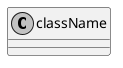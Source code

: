 @startuml
skinparam monochrome true
skinparam classAttributeIconSize 0
skinparam groupInheritance 2

' insert code here
class className
@enduml